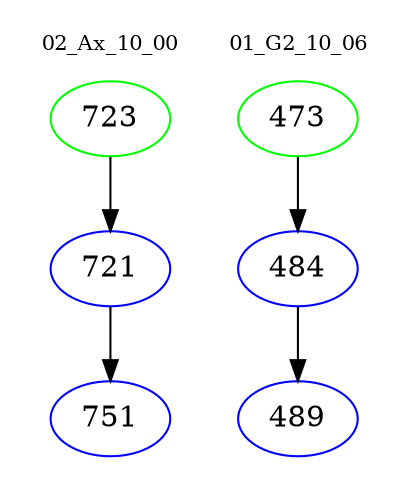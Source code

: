 digraph{
subgraph cluster_0 {
color = white
label = "02_Ax_10_00";
fontsize=10;
T0_723 [label="723", color="green"]
T0_723 -> T0_721 [color="black"]
T0_721 [label="721", color="blue"]
T0_721 -> T0_751 [color="black"]
T0_751 [label="751", color="blue"]
}
subgraph cluster_1 {
color = white
label = "01_G2_10_06";
fontsize=10;
T1_473 [label="473", color="green"]
T1_473 -> T1_484 [color="black"]
T1_484 [label="484", color="blue"]
T1_484 -> T1_489 [color="black"]
T1_489 [label="489", color="blue"]
}
}
